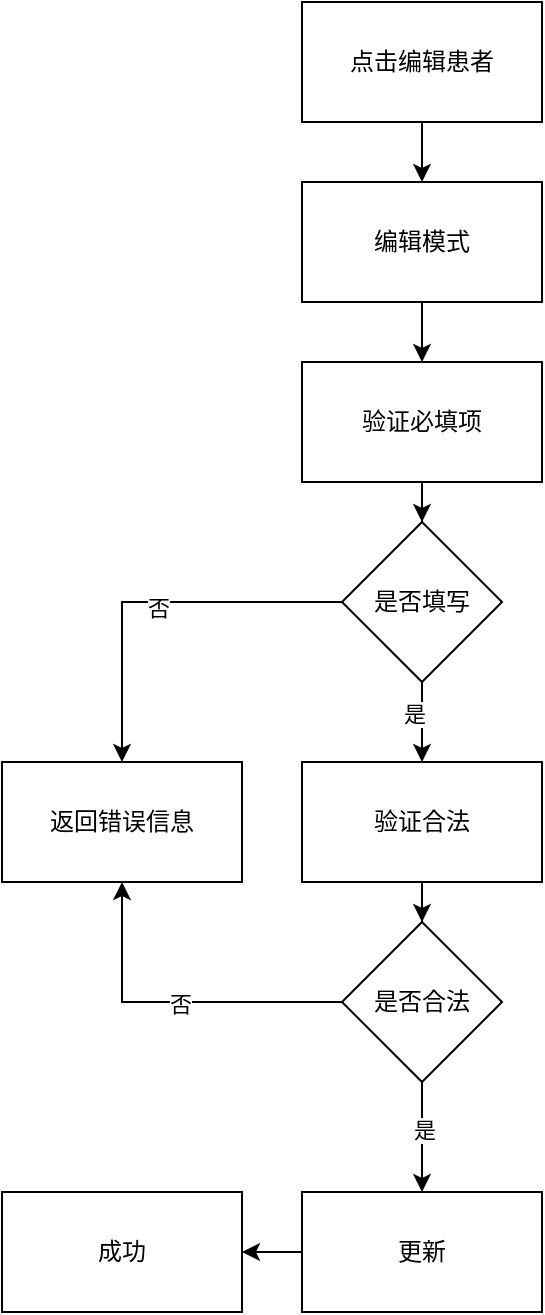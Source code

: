 <mxfile version="21.6.6" type="github">
  <diagram name="第 1 页" id="ktwhz05-ae9zaVrEYQVs">
    <mxGraphModel dx="2074" dy="1078" grid="1" gridSize="10" guides="1" tooltips="1" connect="1" arrows="1" fold="1" page="1" pageScale="1" pageWidth="827" pageHeight="1169" math="0" shadow="0">
      <root>
        <mxCell id="0" />
        <mxCell id="1" parent="0" />
        <mxCell id="C6TRYhJAJfyuKZk1Szi9-3" value="" style="edgeStyle=orthogonalEdgeStyle;rounded=0;orthogonalLoop=1;jettySize=auto;html=1;" edge="1" parent="1" source="C6TRYhJAJfyuKZk1Szi9-1" target="C6TRYhJAJfyuKZk1Szi9-2">
          <mxGeometry relative="1" as="geometry" />
        </mxCell>
        <mxCell id="C6TRYhJAJfyuKZk1Szi9-1" value="编辑模式" style="rounded=0;whiteSpace=wrap;html=1;" vertex="1" parent="1">
          <mxGeometry x="340" y="190" width="120" height="60" as="geometry" />
        </mxCell>
        <mxCell id="C6TRYhJAJfyuKZk1Szi9-5" value="" style="edgeStyle=orthogonalEdgeStyle;rounded=0;orthogonalLoop=1;jettySize=auto;html=1;" edge="1" parent="1" source="C6TRYhJAJfyuKZk1Szi9-2" target="C6TRYhJAJfyuKZk1Szi9-4">
          <mxGeometry relative="1" as="geometry" />
        </mxCell>
        <mxCell id="C6TRYhJAJfyuKZk1Szi9-2" value="验证必填项" style="whiteSpace=wrap;html=1;rounded=0;" vertex="1" parent="1">
          <mxGeometry x="340" y="280" width="120" height="60" as="geometry" />
        </mxCell>
        <mxCell id="C6TRYhJAJfyuKZk1Szi9-7" value="" style="edgeStyle=orthogonalEdgeStyle;rounded=0;orthogonalLoop=1;jettySize=auto;html=1;" edge="1" parent="1" source="C6TRYhJAJfyuKZk1Szi9-4" target="C6TRYhJAJfyuKZk1Szi9-6">
          <mxGeometry relative="1" as="geometry" />
        </mxCell>
        <mxCell id="C6TRYhJAJfyuKZk1Szi9-8" value="否" style="edgeLabel;html=1;align=center;verticalAlign=middle;resizable=0;points=[];" vertex="1" connectable="0" parent="C6TRYhJAJfyuKZk1Szi9-7">
          <mxGeometry x="-0.033" y="3" relative="1" as="geometry">
            <mxPoint as="offset" />
          </mxGeometry>
        </mxCell>
        <mxCell id="C6TRYhJAJfyuKZk1Szi9-10" value="" style="edgeStyle=orthogonalEdgeStyle;rounded=0;orthogonalLoop=1;jettySize=auto;html=1;" edge="1" parent="1" source="C6TRYhJAJfyuKZk1Szi9-4" target="C6TRYhJAJfyuKZk1Szi9-9">
          <mxGeometry relative="1" as="geometry" />
        </mxCell>
        <mxCell id="C6TRYhJAJfyuKZk1Szi9-11" value="是" style="edgeLabel;html=1;align=center;verticalAlign=middle;resizable=0;points=[];" vertex="1" connectable="0" parent="C6TRYhJAJfyuKZk1Szi9-10">
          <mxGeometry x="-0.222" y="-4" relative="1" as="geometry">
            <mxPoint as="offset" />
          </mxGeometry>
        </mxCell>
        <mxCell id="C6TRYhJAJfyuKZk1Szi9-4" value="是否填写" style="rhombus;whiteSpace=wrap;html=1;rounded=0;" vertex="1" parent="1">
          <mxGeometry x="360" y="360" width="80" height="80" as="geometry" />
        </mxCell>
        <mxCell id="C6TRYhJAJfyuKZk1Szi9-6" value="返回错误信息" style="whiteSpace=wrap;html=1;rounded=0;" vertex="1" parent="1">
          <mxGeometry x="190" y="480" width="120" height="60" as="geometry" />
        </mxCell>
        <mxCell id="C6TRYhJAJfyuKZk1Szi9-13" value="" style="edgeStyle=orthogonalEdgeStyle;rounded=0;orthogonalLoop=1;jettySize=auto;html=1;" edge="1" parent="1" source="C6TRYhJAJfyuKZk1Szi9-9" target="C6TRYhJAJfyuKZk1Szi9-12">
          <mxGeometry relative="1" as="geometry" />
        </mxCell>
        <mxCell id="C6TRYhJAJfyuKZk1Szi9-9" value="验证合法" style="whiteSpace=wrap;html=1;rounded=0;" vertex="1" parent="1">
          <mxGeometry x="340" y="480" width="120" height="60" as="geometry" />
        </mxCell>
        <mxCell id="C6TRYhJAJfyuKZk1Szi9-14" style="edgeStyle=orthogonalEdgeStyle;rounded=0;orthogonalLoop=1;jettySize=auto;html=1;entryX=0.5;entryY=1;entryDx=0;entryDy=0;" edge="1" parent="1" source="C6TRYhJAJfyuKZk1Szi9-12" target="C6TRYhJAJfyuKZk1Szi9-6">
          <mxGeometry relative="1" as="geometry" />
        </mxCell>
        <mxCell id="C6TRYhJAJfyuKZk1Szi9-15" value="否" style="edgeLabel;html=1;align=center;verticalAlign=middle;resizable=0;points=[];" vertex="1" connectable="0" parent="C6TRYhJAJfyuKZk1Szi9-14">
          <mxGeometry x="-0.046" y="1" relative="1" as="geometry">
            <mxPoint as="offset" />
          </mxGeometry>
        </mxCell>
        <mxCell id="C6TRYhJAJfyuKZk1Szi9-17" value="" style="edgeStyle=orthogonalEdgeStyle;rounded=0;orthogonalLoop=1;jettySize=auto;html=1;" edge="1" parent="1" source="C6TRYhJAJfyuKZk1Szi9-12" target="C6TRYhJAJfyuKZk1Szi9-16">
          <mxGeometry relative="1" as="geometry" />
        </mxCell>
        <mxCell id="C6TRYhJAJfyuKZk1Szi9-18" value="是" style="edgeLabel;html=1;align=center;verticalAlign=middle;resizable=0;points=[];" vertex="1" connectable="0" parent="C6TRYhJAJfyuKZk1Szi9-17">
          <mxGeometry x="-0.133" y="1" relative="1" as="geometry">
            <mxPoint as="offset" />
          </mxGeometry>
        </mxCell>
        <mxCell id="C6TRYhJAJfyuKZk1Szi9-12" value="是否合法" style="rhombus;whiteSpace=wrap;html=1;rounded=0;" vertex="1" parent="1">
          <mxGeometry x="360" y="560" width="80" height="80" as="geometry" />
        </mxCell>
        <mxCell id="C6TRYhJAJfyuKZk1Szi9-20" value="" style="edgeStyle=orthogonalEdgeStyle;rounded=0;orthogonalLoop=1;jettySize=auto;html=1;" edge="1" parent="1" source="C6TRYhJAJfyuKZk1Szi9-16" target="C6TRYhJAJfyuKZk1Szi9-19">
          <mxGeometry relative="1" as="geometry" />
        </mxCell>
        <mxCell id="C6TRYhJAJfyuKZk1Szi9-16" value="更新" style="whiteSpace=wrap;html=1;rounded=0;" vertex="1" parent="1">
          <mxGeometry x="340" y="695" width="120" height="60" as="geometry" />
        </mxCell>
        <mxCell id="C6TRYhJAJfyuKZk1Szi9-19" value="成功" style="whiteSpace=wrap;html=1;rounded=0;" vertex="1" parent="1">
          <mxGeometry x="190" y="695" width="120" height="60" as="geometry" />
        </mxCell>
        <mxCell id="C6TRYhJAJfyuKZk1Szi9-22" style="edgeStyle=orthogonalEdgeStyle;rounded=0;orthogonalLoop=1;jettySize=auto;html=1;entryX=0.5;entryY=0;entryDx=0;entryDy=0;" edge="1" parent="1" source="C6TRYhJAJfyuKZk1Szi9-21" target="C6TRYhJAJfyuKZk1Szi9-1">
          <mxGeometry relative="1" as="geometry" />
        </mxCell>
        <mxCell id="C6TRYhJAJfyuKZk1Szi9-21" value="点击编辑患者" style="rounded=0;whiteSpace=wrap;html=1;" vertex="1" parent="1">
          <mxGeometry x="340" y="100" width="120" height="60" as="geometry" />
        </mxCell>
      </root>
    </mxGraphModel>
  </diagram>
</mxfile>
